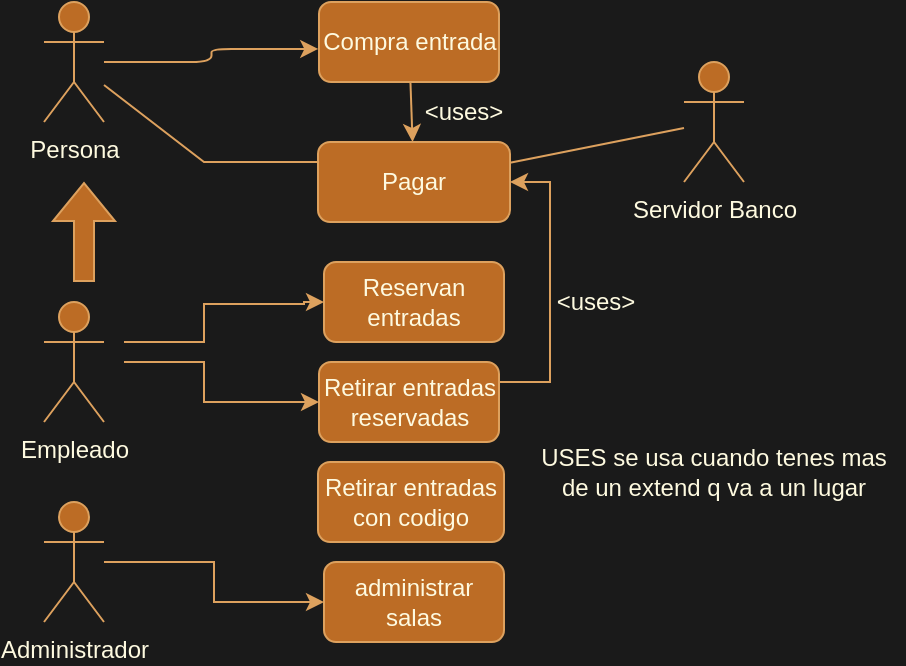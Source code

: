 <mxfile version="22.0.4" type="device">
  <diagram name="Página-1" id="QTjBklRx3TVHTYZwXEr7">
    <mxGraphModel dx="728" dy="380" grid="1" gridSize="10" guides="1" tooltips="1" connect="1" arrows="1" fold="1" page="1" pageScale="1" pageWidth="827" pageHeight="1169" background="#1A1A1A" math="0" shadow="0">
      <root>
        <mxCell id="0" />
        <mxCell id="1" parent="0" />
        <mxCell id="9JBbTwRGRQHnodbVDRrB-1" value="Persona" style="shape=umlActor;verticalLabelPosition=bottom;verticalAlign=top;html=1;outlineConnect=0;labelBackgroundColor=none;fillColor=#BC6C25;strokeColor=#DDA15E;fontColor=#FEFAE0;rounded=1;" parent="1" vertex="1">
          <mxGeometry x="40" y="40" width="30" height="60" as="geometry" />
        </mxCell>
        <mxCell id="R9DFFEbTo6ITw2-7La6q-40" style="edgeStyle=orthogonalEdgeStyle;rounded=0;orthogonalLoop=1;jettySize=auto;html=1;entryX=0;entryY=0.5;entryDx=0;entryDy=0;strokeColor=#DDA15E;fontColor=default;fillColor=#BC6C25;labelBackgroundColor=none;" edge="1" parent="1" target="9JBbTwRGRQHnodbVDRrB-36">
          <mxGeometry relative="1" as="geometry">
            <mxPoint x="80" y="220" as="sourcePoint" />
            <Array as="points">
              <mxPoint x="120" y="220" />
              <mxPoint x="120" y="240" />
            </Array>
          </mxGeometry>
        </mxCell>
        <mxCell id="R9DFFEbTo6ITw2-7La6q-41" style="edgeStyle=orthogonalEdgeStyle;rounded=0;orthogonalLoop=1;jettySize=auto;html=1;strokeColor=#DDA15E;fontColor=default;fillColor=#BC6C25;labelBackgroundColor=none;entryX=0;entryY=0.5;entryDx=0;entryDy=0;" edge="1" parent="1" target="9JBbTwRGRQHnodbVDRrB-34">
          <mxGeometry relative="1" as="geometry">
            <mxPoint x="170" y="190" as="targetPoint" />
            <mxPoint x="80" y="210" as="sourcePoint" />
            <Array as="points">
              <mxPoint x="120" y="210" />
              <mxPoint x="120" y="191" />
              <mxPoint x="170" y="191" />
              <mxPoint x="170" y="190" />
            </Array>
          </mxGeometry>
        </mxCell>
        <mxCell id="9JBbTwRGRQHnodbVDRrB-2" value="Empleado" style="shape=umlActor;verticalLabelPosition=bottom;verticalAlign=top;html=1;outlineConnect=0;labelBackgroundColor=none;fillColor=#BC6C25;strokeColor=#DDA15E;fontColor=#FEFAE0;rounded=1;" parent="1" vertex="1">
          <mxGeometry x="40" y="190" width="30" height="60" as="geometry" />
        </mxCell>
        <mxCell id="9JBbTwRGRQHnodbVDRrB-33" value="Compra entrada" style="rounded=1;whiteSpace=wrap;html=1;strokeColor=#DDA15E;fontColor=#FEFAE0;fillColor=#BC6C25;labelBackgroundColor=none;" parent="1" vertex="1">
          <mxGeometry x="177.5" y="40" width="90" height="40" as="geometry" />
        </mxCell>
        <mxCell id="9JBbTwRGRQHnodbVDRrB-34" value="Reservan entradas" style="rounded=1;whiteSpace=wrap;html=1;strokeColor=#DDA15E;fontColor=#FEFAE0;fillColor=#BC6C25;labelBackgroundColor=none;" parent="1" vertex="1">
          <mxGeometry x="180" y="170" width="90" height="40" as="geometry" />
        </mxCell>
        <mxCell id="R9DFFEbTo6ITw2-7La6q-38" style="edgeStyle=orthogonalEdgeStyle;rounded=0;orthogonalLoop=1;jettySize=auto;html=1;strokeColor=#DDA15E;fontColor=default;fillColor=#BC6C25;labelBackgroundColor=none;entryX=1;entryY=0.5;entryDx=0;entryDy=0;" edge="1" parent="1" source="9JBbTwRGRQHnodbVDRrB-36" target="R9DFFEbTo6ITw2-7La6q-14">
          <mxGeometry relative="1" as="geometry">
            <mxPoint x="320" y="140" as="targetPoint" />
            <Array as="points">
              <mxPoint x="293" y="230" />
              <mxPoint x="293" y="130" />
            </Array>
          </mxGeometry>
        </mxCell>
        <mxCell id="9JBbTwRGRQHnodbVDRrB-36" value="Retirar entradas reservadas" style="rounded=1;whiteSpace=wrap;html=1;strokeColor=#DDA15E;fontColor=#FEFAE0;fillColor=#BC6C25;labelBackgroundColor=none;" parent="1" vertex="1">
          <mxGeometry x="177.5" y="220" width="90" height="40" as="geometry" />
        </mxCell>
        <mxCell id="9JBbTwRGRQHnodbVDRrB-37" style="edgeStyle=orthogonalEdgeStyle;rounded=1;orthogonalLoop=1;jettySize=auto;html=1;entryX=-0.004;entryY=0.587;entryDx=0;entryDy=0;entryPerimeter=0;strokeColor=#DDA15E;fontColor=default;fillColor=#BC6C25;labelBackgroundColor=none;" parent="1" source="9JBbTwRGRQHnodbVDRrB-1" target="9JBbTwRGRQHnodbVDRrB-33" edge="1">
          <mxGeometry relative="1" as="geometry" />
        </mxCell>
        <mxCell id="R9DFFEbTo6ITw2-7La6q-13" value="administrar salas" style="rounded=1;whiteSpace=wrap;html=1;strokeColor=#DDA15E;fontColor=#FEFAE0;fillColor=#BC6C25;labelBackgroundColor=none;" vertex="1" parent="1">
          <mxGeometry x="180" y="320" width="90" height="40" as="geometry" />
        </mxCell>
        <mxCell id="R9DFFEbTo6ITw2-7La6q-14" value="Pagar" style="rounded=1;whiteSpace=wrap;html=1;strokeColor=#DDA15E;fontColor=#FEFAE0;fillColor=#BC6C25;labelBackgroundColor=none;" vertex="1" parent="1">
          <mxGeometry x="177" y="110" width="96" height="40" as="geometry" />
        </mxCell>
        <mxCell id="R9DFFEbTo6ITw2-7La6q-15" value="Servidor Banco" style="shape=umlActor;verticalLabelPosition=bottom;verticalAlign=top;html=1;outlineConnect=0;strokeColor=#DDA15E;fontColor=#FEFAE0;fillColor=#BC6C25;labelBackgroundColor=none;" vertex="1" parent="1">
          <mxGeometry x="360" y="70" width="30" height="60" as="geometry" />
        </mxCell>
        <mxCell id="R9DFFEbTo6ITw2-7La6q-28" value="" style="shape=flexArrow;endArrow=classic;html=1;rounded=0;strokeColor=#DDA15E;fontColor=default;fillColor=#BC6C25;labelBackgroundColor=none;" edge="1" parent="1">
          <mxGeometry width="50" height="50" relative="1" as="geometry">
            <mxPoint x="60" y="180" as="sourcePoint" />
            <mxPoint x="60" y="130" as="targetPoint" />
          </mxGeometry>
        </mxCell>
        <mxCell id="R9DFFEbTo6ITw2-7La6q-32" value="" style="endArrow=none;html=1;rounded=0;strokeColor=#DDA15E;fontColor=default;fillColor=#BC6C25;labelBackgroundColor=none;" edge="1" parent="1" source="R9DFFEbTo6ITw2-7La6q-14" target="R9DFFEbTo6ITw2-7La6q-15">
          <mxGeometry width="50" height="50" relative="1" as="geometry">
            <mxPoint x="280" y="200" as="sourcePoint" />
            <mxPoint x="330" y="150" as="targetPoint" />
          </mxGeometry>
        </mxCell>
        <mxCell id="R9DFFEbTo6ITw2-7La6q-34" value="" style="endArrow=classic;html=1;rounded=0;strokeColor=#DDA15E;fontColor=default;fillColor=#BC6C25;labelBackgroundColor=none;" edge="1" parent="1" source="9JBbTwRGRQHnodbVDRrB-33" target="R9DFFEbTo6ITw2-7La6q-14">
          <mxGeometry width="50" height="50" relative="1" as="geometry">
            <mxPoint x="280" y="200" as="sourcePoint" />
            <mxPoint x="330" y="150" as="targetPoint" />
          </mxGeometry>
        </mxCell>
        <mxCell id="R9DFFEbTo6ITw2-7La6q-35" value="&amp;lt;uses&amp;gt;" style="text;html=1;strokeColor=none;fillColor=none;align=center;verticalAlign=middle;whiteSpace=wrap;rounded=0;fontColor=#FEFAE0;labelBackgroundColor=none;" vertex="1" parent="1">
          <mxGeometry x="220" y="80" width="60" height="30" as="geometry" />
        </mxCell>
        <mxCell id="R9DFFEbTo6ITw2-7La6q-36" value="" style="endArrow=none;html=1;rounded=0;strokeColor=#DDA15E;fontColor=default;fillColor=#BC6C25;entryX=0;entryY=0.25;entryDx=0;entryDy=0;labelBackgroundColor=none;" edge="1" parent="1" source="9JBbTwRGRQHnodbVDRrB-1" target="R9DFFEbTo6ITw2-7La6q-14">
          <mxGeometry width="50" height="50" relative="1" as="geometry">
            <mxPoint x="120" y="70" as="sourcePoint" />
            <mxPoint x="330" y="150" as="targetPoint" />
            <Array as="points">
              <mxPoint x="120" y="120" />
            </Array>
          </mxGeometry>
        </mxCell>
        <mxCell id="R9DFFEbTo6ITw2-7La6q-39" value="&amp;lt;uses&amp;gt;" style="text;html=1;strokeColor=none;fillColor=none;align=center;verticalAlign=middle;whiteSpace=wrap;rounded=0;fontColor=#FEFAE0;labelBackgroundColor=none;" vertex="1" parent="1">
          <mxGeometry x="286" y="175" width="60" height="30" as="geometry" />
        </mxCell>
        <mxCell id="R9DFFEbTo6ITw2-7La6q-43" style="edgeStyle=orthogonalEdgeStyle;rounded=0;orthogonalLoop=1;jettySize=auto;html=1;strokeColor=#DDA15E;fontColor=default;fillColor=#BC6C25;labelBackgroundColor=none;" edge="1" parent="1" source="R9DFFEbTo6ITw2-7La6q-42" target="R9DFFEbTo6ITw2-7La6q-13">
          <mxGeometry relative="1" as="geometry" />
        </mxCell>
        <mxCell id="R9DFFEbTo6ITw2-7La6q-42" value="Administrador" style="shape=umlActor;verticalLabelPosition=bottom;verticalAlign=top;html=1;outlineConnect=0;strokeColor=#DDA15E;fontColor=#FEFAE0;fillColor=#BC6C25;labelBackgroundColor=none;" vertex="1" parent="1">
          <mxGeometry x="40" y="290" width="30" height="60" as="geometry" />
        </mxCell>
        <mxCell id="R9DFFEbTo6ITw2-7La6q-44" value="USES se usa cuando tenes mas de un extend q va a un lugar" style="text;html=1;strokeColor=none;fillColor=none;align=center;verticalAlign=middle;whiteSpace=wrap;rounded=0;fontColor=#FEFAE0;labelBackgroundColor=none;" vertex="1" parent="1">
          <mxGeometry x="280" y="260" width="190" height="30" as="geometry" />
        </mxCell>
        <mxCell id="R9DFFEbTo6ITw2-7La6q-47" value="Retirar entradas con codigo" style="rounded=1;whiteSpace=wrap;html=1;strokeColor=#DDA15E;fontColor=#FEFAE0;fillColor=#BC6C25;" vertex="1" parent="1">
          <mxGeometry x="177" y="270" width="93" height="40" as="geometry" />
        </mxCell>
      </root>
    </mxGraphModel>
  </diagram>
</mxfile>
